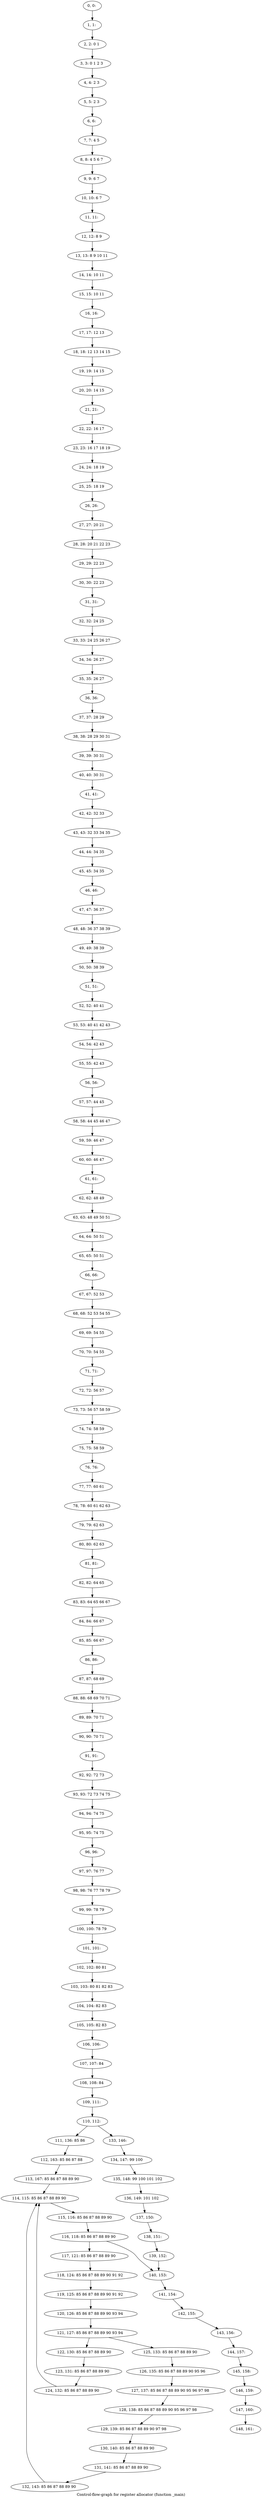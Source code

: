 digraph G {
graph [label="Control-flow-graph for register allocator (function _main)"]
0[label="0, 0: "];
1[label="1, 1: "];
2[label="2, 2: 0 1 "];
3[label="3, 3: 0 1 2 3 "];
4[label="4, 4: 2 3 "];
5[label="5, 5: 2 3 "];
6[label="6, 6: "];
7[label="7, 7: 4 5 "];
8[label="8, 8: 4 5 6 7 "];
9[label="9, 9: 6 7 "];
10[label="10, 10: 6 7 "];
11[label="11, 11: "];
12[label="12, 12: 8 9 "];
13[label="13, 13: 8 9 10 11 "];
14[label="14, 14: 10 11 "];
15[label="15, 15: 10 11 "];
16[label="16, 16: "];
17[label="17, 17: 12 13 "];
18[label="18, 18: 12 13 14 15 "];
19[label="19, 19: 14 15 "];
20[label="20, 20: 14 15 "];
21[label="21, 21: "];
22[label="22, 22: 16 17 "];
23[label="23, 23: 16 17 18 19 "];
24[label="24, 24: 18 19 "];
25[label="25, 25: 18 19 "];
26[label="26, 26: "];
27[label="27, 27: 20 21 "];
28[label="28, 28: 20 21 22 23 "];
29[label="29, 29: 22 23 "];
30[label="30, 30: 22 23 "];
31[label="31, 31: "];
32[label="32, 32: 24 25 "];
33[label="33, 33: 24 25 26 27 "];
34[label="34, 34: 26 27 "];
35[label="35, 35: 26 27 "];
36[label="36, 36: "];
37[label="37, 37: 28 29 "];
38[label="38, 38: 28 29 30 31 "];
39[label="39, 39: 30 31 "];
40[label="40, 40: 30 31 "];
41[label="41, 41: "];
42[label="42, 42: 32 33 "];
43[label="43, 43: 32 33 34 35 "];
44[label="44, 44: 34 35 "];
45[label="45, 45: 34 35 "];
46[label="46, 46: "];
47[label="47, 47: 36 37 "];
48[label="48, 48: 36 37 38 39 "];
49[label="49, 49: 38 39 "];
50[label="50, 50: 38 39 "];
51[label="51, 51: "];
52[label="52, 52: 40 41 "];
53[label="53, 53: 40 41 42 43 "];
54[label="54, 54: 42 43 "];
55[label="55, 55: 42 43 "];
56[label="56, 56: "];
57[label="57, 57: 44 45 "];
58[label="58, 58: 44 45 46 47 "];
59[label="59, 59: 46 47 "];
60[label="60, 60: 46 47 "];
61[label="61, 61: "];
62[label="62, 62: 48 49 "];
63[label="63, 63: 48 49 50 51 "];
64[label="64, 64: 50 51 "];
65[label="65, 65: 50 51 "];
66[label="66, 66: "];
67[label="67, 67: 52 53 "];
68[label="68, 68: 52 53 54 55 "];
69[label="69, 69: 54 55 "];
70[label="70, 70: 54 55 "];
71[label="71, 71: "];
72[label="72, 72: 56 57 "];
73[label="73, 73: 56 57 58 59 "];
74[label="74, 74: 58 59 "];
75[label="75, 75: 58 59 "];
76[label="76, 76: "];
77[label="77, 77: 60 61 "];
78[label="78, 78: 60 61 62 63 "];
79[label="79, 79: 62 63 "];
80[label="80, 80: 62 63 "];
81[label="81, 81: "];
82[label="82, 82: 64 65 "];
83[label="83, 83: 64 65 66 67 "];
84[label="84, 84: 66 67 "];
85[label="85, 85: 66 67 "];
86[label="86, 86: "];
87[label="87, 87: 68 69 "];
88[label="88, 88: 68 69 70 71 "];
89[label="89, 89: 70 71 "];
90[label="90, 90: 70 71 "];
91[label="91, 91: "];
92[label="92, 92: 72 73 "];
93[label="93, 93: 72 73 74 75 "];
94[label="94, 94: 74 75 "];
95[label="95, 95: 74 75 "];
96[label="96, 96: "];
97[label="97, 97: 76 77 "];
98[label="98, 98: 76 77 78 79 "];
99[label="99, 99: 78 79 "];
100[label="100, 100: 78 79 "];
101[label="101, 101: "];
102[label="102, 102: 80 81 "];
103[label="103, 103: 80 81 82 83 "];
104[label="104, 104: 82 83 "];
105[label="105, 105: 82 83 "];
106[label="106, 106: "];
107[label="107, 107: 84 "];
108[label="108, 108: 84 "];
109[label="109, 111: "];
110[label="110, 112: "];
111[label="111, 136: 85 86 "];
112[label="112, 163: 85 86 87 88 "];
113[label="113, 167: 85 86 87 88 89 90 "];
114[label="114, 115: 85 86 87 88 89 90 "];
115[label="115, 116: 85 86 87 88 89 90 "];
116[label="116, 118: 85 86 87 88 89 90 "];
117[label="117, 121: 85 86 87 88 89 90 "];
118[label="118, 124: 85 86 87 88 89 90 91 92 "];
119[label="119, 125: 85 86 87 88 89 90 91 92 "];
120[label="120, 126: 85 86 87 88 89 90 93 94 "];
121[label="121, 127: 85 86 87 88 89 90 93 94 "];
122[label="122, 130: 85 86 87 88 89 90 "];
123[label="123, 131: 85 86 87 88 89 90 "];
124[label="124, 132: 85 86 87 88 89 90 "];
125[label="125, 133: 85 86 87 88 89 90 "];
126[label="126, 135: 85 86 87 88 89 90 95 96 "];
127[label="127, 137: 85 86 87 88 89 90 95 96 97 98 "];
128[label="128, 138: 85 86 87 88 89 90 95 96 97 98 "];
129[label="129, 139: 85 86 87 88 89 90 97 98 "];
130[label="130, 140: 85 86 87 88 89 90 "];
131[label="131, 141: 85 86 87 88 89 90 "];
132[label="132, 143: 85 86 87 88 89 90 "];
133[label="133, 146: "];
134[label="134, 147: 99 100 "];
135[label="135, 148: 99 100 101 102 "];
136[label="136, 149: 101 102 "];
137[label="137, 150: "];
138[label="138, 151: "];
139[label="139, 152: "];
140[label="140, 153: "];
141[label="141, 154: "];
142[label="142, 155: "];
143[label="143, 156: "];
144[label="144, 157: "];
145[label="145, 158: "];
146[label="146, 159: "];
147[label="147, 160: "];
148[label="148, 161: "];
0->1 ;
1->2 ;
2->3 ;
3->4 ;
4->5 ;
5->6 ;
6->7 ;
7->8 ;
8->9 ;
9->10 ;
10->11 ;
11->12 ;
12->13 ;
13->14 ;
14->15 ;
15->16 ;
16->17 ;
17->18 ;
18->19 ;
19->20 ;
20->21 ;
21->22 ;
22->23 ;
23->24 ;
24->25 ;
25->26 ;
26->27 ;
27->28 ;
28->29 ;
29->30 ;
30->31 ;
31->32 ;
32->33 ;
33->34 ;
34->35 ;
35->36 ;
36->37 ;
37->38 ;
38->39 ;
39->40 ;
40->41 ;
41->42 ;
42->43 ;
43->44 ;
44->45 ;
45->46 ;
46->47 ;
47->48 ;
48->49 ;
49->50 ;
50->51 ;
51->52 ;
52->53 ;
53->54 ;
54->55 ;
55->56 ;
56->57 ;
57->58 ;
58->59 ;
59->60 ;
60->61 ;
61->62 ;
62->63 ;
63->64 ;
64->65 ;
65->66 ;
66->67 ;
67->68 ;
68->69 ;
69->70 ;
70->71 ;
71->72 ;
72->73 ;
73->74 ;
74->75 ;
75->76 ;
76->77 ;
77->78 ;
78->79 ;
79->80 ;
80->81 ;
81->82 ;
82->83 ;
83->84 ;
84->85 ;
85->86 ;
86->87 ;
87->88 ;
88->89 ;
89->90 ;
90->91 ;
91->92 ;
92->93 ;
93->94 ;
94->95 ;
95->96 ;
96->97 ;
97->98 ;
98->99 ;
99->100 ;
100->101 ;
101->102 ;
102->103 ;
103->104 ;
104->105 ;
105->106 ;
106->107 ;
107->108 ;
108->109 ;
109->110 ;
110->111 ;
110->133 ;
111->112 ;
112->113 ;
113->114 ;
114->115 ;
115->116 ;
116->117 ;
116->140 ;
117->118 ;
118->119 ;
119->120 ;
120->121 ;
121->122 ;
121->125 ;
122->123 ;
123->124 ;
124->114 ;
125->126 ;
126->127 ;
127->128 ;
128->129 ;
129->130 ;
130->131 ;
131->132 ;
132->114 ;
133->134 ;
134->135 ;
135->136 ;
136->137 ;
137->138 ;
138->139 ;
139->140 ;
140->141 ;
141->142 ;
142->143 ;
143->144 ;
144->145 ;
145->146 ;
146->147 ;
147->148 ;
}
